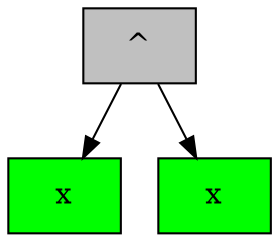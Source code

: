 digraph G {
1 [style = filled, label="^", shape = box, fillcolor="grey"];
1->0;
0 [style = filled, label="x", shape = box, fillcolor="green"];
1->2;
2 [style = filled, label="x", shape = box, fillcolor="green"];

}
